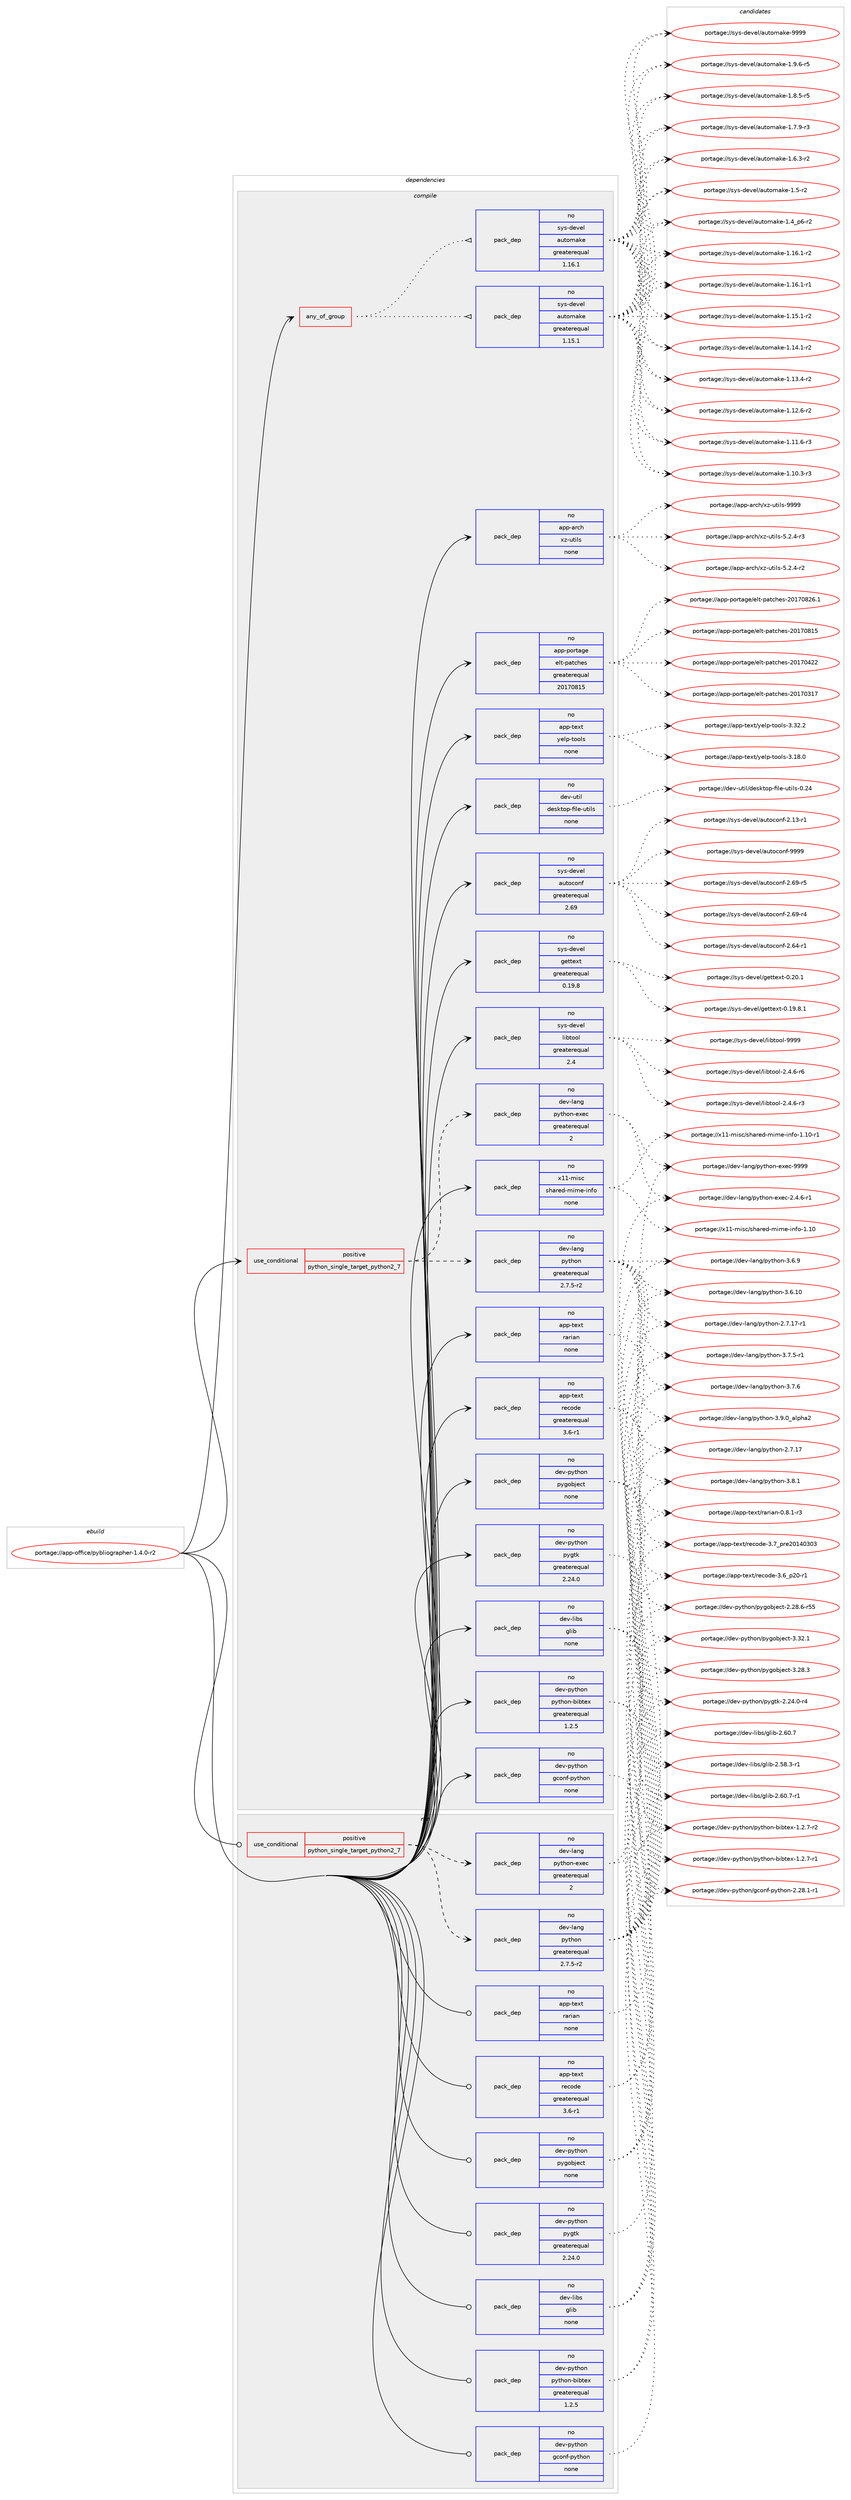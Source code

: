 digraph prolog {

# *************
# Graph options
# *************

newrank=true;
concentrate=true;
compound=true;
graph [rankdir=LR,fontname=Helvetica,fontsize=10,ranksep=1.5];#, ranksep=2.5, nodesep=0.2];
edge  [arrowhead=vee];
node  [fontname=Helvetica,fontsize=10];

# **********
# The ebuild
# **********

subgraph cluster_leftcol {
color=gray;
label=<<i>ebuild</i>>;
id [label="portage://app-office/pybliographer-1.4.0-r2", color=red, width=4, href="../app-office/pybliographer-1.4.0-r2.svg"];
}

# ****************
# The dependencies
# ****************

subgraph cluster_midcol {
color=gray;
label=<<i>dependencies</i>>;
subgraph cluster_compile {
fillcolor="#eeeeee";
style=filled;
label=<<i>compile</i>>;
subgraph any7825 {
dependency604406 [label=<<TABLE BORDER="0" CELLBORDER="1" CELLSPACING="0" CELLPADDING="4"><TR><TD CELLPADDING="10">any_of_group</TD></TR></TABLE>>, shape=none, color=red];subgraph pack454635 {
dependency604407 [label=<<TABLE BORDER="0" CELLBORDER="1" CELLSPACING="0" CELLPADDING="4" WIDTH="220"><TR><TD ROWSPAN="6" CELLPADDING="30">pack_dep</TD></TR><TR><TD WIDTH="110">no</TD></TR><TR><TD>sys-devel</TD></TR><TR><TD>automake</TD></TR><TR><TD>greaterequal</TD></TR><TR><TD>1.16.1</TD></TR></TABLE>>, shape=none, color=blue];
}
dependency604406:e -> dependency604407:w [weight=20,style="dotted",arrowhead="oinv"];
subgraph pack454636 {
dependency604408 [label=<<TABLE BORDER="0" CELLBORDER="1" CELLSPACING="0" CELLPADDING="4" WIDTH="220"><TR><TD ROWSPAN="6" CELLPADDING="30">pack_dep</TD></TR><TR><TD WIDTH="110">no</TD></TR><TR><TD>sys-devel</TD></TR><TR><TD>automake</TD></TR><TR><TD>greaterequal</TD></TR><TR><TD>1.15.1</TD></TR></TABLE>>, shape=none, color=blue];
}
dependency604406:e -> dependency604408:w [weight=20,style="dotted",arrowhead="oinv"];
}
id:e -> dependency604406:w [weight=20,style="solid",arrowhead="vee"];
subgraph cond141670 {
dependency604409 [label=<<TABLE BORDER="0" CELLBORDER="1" CELLSPACING="0" CELLPADDING="4"><TR><TD ROWSPAN="3" CELLPADDING="10">use_conditional</TD></TR><TR><TD>positive</TD></TR><TR><TD>python_single_target_python2_7</TD></TR></TABLE>>, shape=none, color=red];
subgraph pack454637 {
dependency604410 [label=<<TABLE BORDER="0" CELLBORDER="1" CELLSPACING="0" CELLPADDING="4" WIDTH="220"><TR><TD ROWSPAN="6" CELLPADDING="30">pack_dep</TD></TR><TR><TD WIDTH="110">no</TD></TR><TR><TD>dev-lang</TD></TR><TR><TD>python</TD></TR><TR><TD>greaterequal</TD></TR><TR><TD>2.7.5-r2</TD></TR></TABLE>>, shape=none, color=blue];
}
dependency604409:e -> dependency604410:w [weight=20,style="dashed",arrowhead="vee"];
subgraph pack454638 {
dependency604411 [label=<<TABLE BORDER="0" CELLBORDER="1" CELLSPACING="0" CELLPADDING="4" WIDTH="220"><TR><TD ROWSPAN="6" CELLPADDING="30">pack_dep</TD></TR><TR><TD WIDTH="110">no</TD></TR><TR><TD>dev-lang</TD></TR><TR><TD>python-exec</TD></TR><TR><TD>greaterequal</TD></TR><TR><TD>2</TD></TR></TABLE>>, shape=none, color=blue];
}
dependency604409:e -> dependency604411:w [weight=20,style="dashed",arrowhead="vee"];
}
id:e -> dependency604409:w [weight=20,style="solid",arrowhead="vee"];
subgraph pack454639 {
dependency604412 [label=<<TABLE BORDER="0" CELLBORDER="1" CELLSPACING="0" CELLPADDING="4" WIDTH="220"><TR><TD ROWSPAN="6" CELLPADDING="30">pack_dep</TD></TR><TR><TD WIDTH="110">no</TD></TR><TR><TD>app-arch</TD></TR><TR><TD>xz-utils</TD></TR><TR><TD>none</TD></TR><TR><TD></TD></TR></TABLE>>, shape=none, color=blue];
}
id:e -> dependency604412:w [weight=20,style="solid",arrowhead="vee"];
subgraph pack454640 {
dependency604413 [label=<<TABLE BORDER="0" CELLBORDER="1" CELLSPACING="0" CELLPADDING="4" WIDTH="220"><TR><TD ROWSPAN="6" CELLPADDING="30">pack_dep</TD></TR><TR><TD WIDTH="110">no</TD></TR><TR><TD>app-portage</TD></TR><TR><TD>elt-patches</TD></TR><TR><TD>greaterequal</TD></TR><TR><TD>20170815</TD></TR></TABLE>>, shape=none, color=blue];
}
id:e -> dependency604413:w [weight=20,style="solid",arrowhead="vee"];
subgraph pack454641 {
dependency604414 [label=<<TABLE BORDER="0" CELLBORDER="1" CELLSPACING="0" CELLPADDING="4" WIDTH="220"><TR><TD ROWSPAN="6" CELLPADDING="30">pack_dep</TD></TR><TR><TD WIDTH="110">no</TD></TR><TR><TD>app-text</TD></TR><TR><TD>rarian</TD></TR><TR><TD>none</TD></TR><TR><TD></TD></TR></TABLE>>, shape=none, color=blue];
}
id:e -> dependency604414:w [weight=20,style="solid",arrowhead="vee"];
subgraph pack454642 {
dependency604415 [label=<<TABLE BORDER="0" CELLBORDER="1" CELLSPACING="0" CELLPADDING="4" WIDTH="220"><TR><TD ROWSPAN="6" CELLPADDING="30">pack_dep</TD></TR><TR><TD WIDTH="110">no</TD></TR><TR><TD>app-text</TD></TR><TR><TD>recode</TD></TR><TR><TD>greaterequal</TD></TR><TR><TD>3.6-r1</TD></TR></TABLE>>, shape=none, color=blue];
}
id:e -> dependency604415:w [weight=20,style="solid",arrowhead="vee"];
subgraph pack454643 {
dependency604416 [label=<<TABLE BORDER="0" CELLBORDER="1" CELLSPACING="0" CELLPADDING="4" WIDTH="220"><TR><TD ROWSPAN="6" CELLPADDING="30">pack_dep</TD></TR><TR><TD WIDTH="110">no</TD></TR><TR><TD>app-text</TD></TR><TR><TD>yelp-tools</TD></TR><TR><TD>none</TD></TR><TR><TD></TD></TR></TABLE>>, shape=none, color=blue];
}
id:e -> dependency604416:w [weight=20,style="solid",arrowhead="vee"];
subgraph pack454644 {
dependency604417 [label=<<TABLE BORDER="0" CELLBORDER="1" CELLSPACING="0" CELLPADDING="4" WIDTH="220"><TR><TD ROWSPAN="6" CELLPADDING="30">pack_dep</TD></TR><TR><TD WIDTH="110">no</TD></TR><TR><TD>dev-libs</TD></TR><TR><TD>glib</TD></TR><TR><TD>none</TD></TR><TR><TD></TD></TR></TABLE>>, shape=none, color=blue];
}
id:e -> dependency604417:w [weight=20,style="solid",arrowhead="vee"];
subgraph pack454645 {
dependency604418 [label=<<TABLE BORDER="0" CELLBORDER="1" CELLSPACING="0" CELLPADDING="4" WIDTH="220"><TR><TD ROWSPAN="6" CELLPADDING="30">pack_dep</TD></TR><TR><TD WIDTH="110">no</TD></TR><TR><TD>dev-python</TD></TR><TR><TD>gconf-python</TD></TR><TR><TD>none</TD></TR><TR><TD></TD></TR></TABLE>>, shape=none, color=blue];
}
id:e -> dependency604418:w [weight=20,style="solid",arrowhead="vee"];
subgraph pack454646 {
dependency604419 [label=<<TABLE BORDER="0" CELLBORDER="1" CELLSPACING="0" CELLPADDING="4" WIDTH="220"><TR><TD ROWSPAN="6" CELLPADDING="30">pack_dep</TD></TR><TR><TD WIDTH="110">no</TD></TR><TR><TD>dev-python</TD></TR><TR><TD>pygobject</TD></TR><TR><TD>none</TD></TR><TR><TD></TD></TR></TABLE>>, shape=none, color=blue];
}
id:e -> dependency604419:w [weight=20,style="solid",arrowhead="vee"];
subgraph pack454647 {
dependency604420 [label=<<TABLE BORDER="0" CELLBORDER="1" CELLSPACING="0" CELLPADDING="4" WIDTH="220"><TR><TD ROWSPAN="6" CELLPADDING="30">pack_dep</TD></TR><TR><TD WIDTH="110">no</TD></TR><TR><TD>dev-python</TD></TR><TR><TD>pygtk</TD></TR><TR><TD>greaterequal</TD></TR><TR><TD>2.24.0</TD></TR></TABLE>>, shape=none, color=blue];
}
id:e -> dependency604420:w [weight=20,style="solid",arrowhead="vee"];
subgraph pack454648 {
dependency604421 [label=<<TABLE BORDER="0" CELLBORDER="1" CELLSPACING="0" CELLPADDING="4" WIDTH="220"><TR><TD ROWSPAN="6" CELLPADDING="30">pack_dep</TD></TR><TR><TD WIDTH="110">no</TD></TR><TR><TD>dev-python</TD></TR><TR><TD>python-bibtex</TD></TR><TR><TD>greaterequal</TD></TR><TR><TD>1.2.5</TD></TR></TABLE>>, shape=none, color=blue];
}
id:e -> dependency604421:w [weight=20,style="solid",arrowhead="vee"];
subgraph pack454649 {
dependency604422 [label=<<TABLE BORDER="0" CELLBORDER="1" CELLSPACING="0" CELLPADDING="4" WIDTH="220"><TR><TD ROWSPAN="6" CELLPADDING="30">pack_dep</TD></TR><TR><TD WIDTH="110">no</TD></TR><TR><TD>dev-util</TD></TR><TR><TD>desktop-file-utils</TD></TR><TR><TD>none</TD></TR><TR><TD></TD></TR></TABLE>>, shape=none, color=blue];
}
id:e -> dependency604422:w [weight=20,style="solid",arrowhead="vee"];
subgraph pack454650 {
dependency604423 [label=<<TABLE BORDER="0" CELLBORDER="1" CELLSPACING="0" CELLPADDING="4" WIDTH="220"><TR><TD ROWSPAN="6" CELLPADDING="30">pack_dep</TD></TR><TR><TD WIDTH="110">no</TD></TR><TR><TD>sys-devel</TD></TR><TR><TD>autoconf</TD></TR><TR><TD>greaterequal</TD></TR><TR><TD>2.69</TD></TR></TABLE>>, shape=none, color=blue];
}
id:e -> dependency604423:w [weight=20,style="solid",arrowhead="vee"];
subgraph pack454651 {
dependency604424 [label=<<TABLE BORDER="0" CELLBORDER="1" CELLSPACING="0" CELLPADDING="4" WIDTH="220"><TR><TD ROWSPAN="6" CELLPADDING="30">pack_dep</TD></TR><TR><TD WIDTH="110">no</TD></TR><TR><TD>sys-devel</TD></TR><TR><TD>gettext</TD></TR><TR><TD>greaterequal</TD></TR><TR><TD>0.19.8</TD></TR></TABLE>>, shape=none, color=blue];
}
id:e -> dependency604424:w [weight=20,style="solid",arrowhead="vee"];
subgraph pack454652 {
dependency604425 [label=<<TABLE BORDER="0" CELLBORDER="1" CELLSPACING="0" CELLPADDING="4" WIDTH="220"><TR><TD ROWSPAN="6" CELLPADDING="30">pack_dep</TD></TR><TR><TD WIDTH="110">no</TD></TR><TR><TD>sys-devel</TD></TR><TR><TD>libtool</TD></TR><TR><TD>greaterequal</TD></TR><TR><TD>2.4</TD></TR></TABLE>>, shape=none, color=blue];
}
id:e -> dependency604425:w [weight=20,style="solid",arrowhead="vee"];
subgraph pack454653 {
dependency604426 [label=<<TABLE BORDER="0" CELLBORDER="1" CELLSPACING="0" CELLPADDING="4" WIDTH="220"><TR><TD ROWSPAN="6" CELLPADDING="30">pack_dep</TD></TR><TR><TD WIDTH="110">no</TD></TR><TR><TD>x11-misc</TD></TR><TR><TD>shared-mime-info</TD></TR><TR><TD>none</TD></TR><TR><TD></TD></TR></TABLE>>, shape=none, color=blue];
}
id:e -> dependency604426:w [weight=20,style="solid",arrowhead="vee"];
}
subgraph cluster_compileandrun {
fillcolor="#eeeeee";
style=filled;
label=<<i>compile and run</i>>;
}
subgraph cluster_run {
fillcolor="#eeeeee";
style=filled;
label=<<i>run</i>>;
subgraph cond141671 {
dependency604427 [label=<<TABLE BORDER="0" CELLBORDER="1" CELLSPACING="0" CELLPADDING="4"><TR><TD ROWSPAN="3" CELLPADDING="10">use_conditional</TD></TR><TR><TD>positive</TD></TR><TR><TD>python_single_target_python2_7</TD></TR></TABLE>>, shape=none, color=red];
subgraph pack454654 {
dependency604428 [label=<<TABLE BORDER="0" CELLBORDER="1" CELLSPACING="0" CELLPADDING="4" WIDTH="220"><TR><TD ROWSPAN="6" CELLPADDING="30">pack_dep</TD></TR><TR><TD WIDTH="110">no</TD></TR><TR><TD>dev-lang</TD></TR><TR><TD>python</TD></TR><TR><TD>greaterequal</TD></TR><TR><TD>2.7.5-r2</TD></TR></TABLE>>, shape=none, color=blue];
}
dependency604427:e -> dependency604428:w [weight=20,style="dashed",arrowhead="vee"];
subgraph pack454655 {
dependency604429 [label=<<TABLE BORDER="0" CELLBORDER="1" CELLSPACING="0" CELLPADDING="4" WIDTH="220"><TR><TD ROWSPAN="6" CELLPADDING="30">pack_dep</TD></TR><TR><TD WIDTH="110">no</TD></TR><TR><TD>dev-lang</TD></TR><TR><TD>python-exec</TD></TR><TR><TD>greaterequal</TD></TR><TR><TD>2</TD></TR></TABLE>>, shape=none, color=blue];
}
dependency604427:e -> dependency604429:w [weight=20,style="dashed",arrowhead="vee"];
}
id:e -> dependency604427:w [weight=20,style="solid",arrowhead="odot"];
subgraph pack454656 {
dependency604430 [label=<<TABLE BORDER="0" CELLBORDER="1" CELLSPACING="0" CELLPADDING="4" WIDTH="220"><TR><TD ROWSPAN="6" CELLPADDING="30">pack_dep</TD></TR><TR><TD WIDTH="110">no</TD></TR><TR><TD>app-text</TD></TR><TR><TD>rarian</TD></TR><TR><TD>none</TD></TR><TR><TD></TD></TR></TABLE>>, shape=none, color=blue];
}
id:e -> dependency604430:w [weight=20,style="solid",arrowhead="odot"];
subgraph pack454657 {
dependency604431 [label=<<TABLE BORDER="0" CELLBORDER="1" CELLSPACING="0" CELLPADDING="4" WIDTH="220"><TR><TD ROWSPAN="6" CELLPADDING="30">pack_dep</TD></TR><TR><TD WIDTH="110">no</TD></TR><TR><TD>app-text</TD></TR><TR><TD>recode</TD></TR><TR><TD>greaterequal</TD></TR><TR><TD>3.6-r1</TD></TR></TABLE>>, shape=none, color=blue];
}
id:e -> dependency604431:w [weight=20,style="solid",arrowhead="odot"];
subgraph pack454658 {
dependency604432 [label=<<TABLE BORDER="0" CELLBORDER="1" CELLSPACING="0" CELLPADDING="4" WIDTH="220"><TR><TD ROWSPAN="6" CELLPADDING="30">pack_dep</TD></TR><TR><TD WIDTH="110">no</TD></TR><TR><TD>dev-libs</TD></TR><TR><TD>glib</TD></TR><TR><TD>none</TD></TR><TR><TD></TD></TR></TABLE>>, shape=none, color=blue];
}
id:e -> dependency604432:w [weight=20,style="solid",arrowhead="odot"];
subgraph pack454659 {
dependency604433 [label=<<TABLE BORDER="0" CELLBORDER="1" CELLSPACING="0" CELLPADDING="4" WIDTH="220"><TR><TD ROWSPAN="6" CELLPADDING="30">pack_dep</TD></TR><TR><TD WIDTH="110">no</TD></TR><TR><TD>dev-python</TD></TR><TR><TD>gconf-python</TD></TR><TR><TD>none</TD></TR><TR><TD></TD></TR></TABLE>>, shape=none, color=blue];
}
id:e -> dependency604433:w [weight=20,style="solid",arrowhead="odot"];
subgraph pack454660 {
dependency604434 [label=<<TABLE BORDER="0" CELLBORDER="1" CELLSPACING="0" CELLPADDING="4" WIDTH="220"><TR><TD ROWSPAN="6" CELLPADDING="30">pack_dep</TD></TR><TR><TD WIDTH="110">no</TD></TR><TR><TD>dev-python</TD></TR><TR><TD>pygobject</TD></TR><TR><TD>none</TD></TR><TR><TD></TD></TR></TABLE>>, shape=none, color=blue];
}
id:e -> dependency604434:w [weight=20,style="solid",arrowhead="odot"];
subgraph pack454661 {
dependency604435 [label=<<TABLE BORDER="0" CELLBORDER="1" CELLSPACING="0" CELLPADDING="4" WIDTH="220"><TR><TD ROWSPAN="6" CELLPADDING="30">pack_dep</TD></TR><TR><TD WIDTH="110">no</TD></TR><TR><TD>dev-python</TD></TR><TR><TD>pygtk</TD></TR><TR><TD>greaterequal</TD></TR><TR><TD>2.24.0</TD></TR></TABLE>>, shape=none, color=blue];
}
id:e -> dependency604435:w [weight=20,style="solid",arrowhead="odot"];
subgraph pack454662 {
dependency604436 [label=<<TABLE BORDER="0" CELLBORDER="1" CELLSPACING="0" CELLPADDING="4" WIDTH="220"><TR><TD ROWSPAN="6" CELLPADDING="30">pack_dep</TD></TR><TR><TD WIDTH="110">no</TD></TR><TR><TD>dev-python</TD></TR><TR><TD>python-bibtex</TD></TR><TR><TD>greaterequal</TD></TR><TR><TD>1.2.5</TD></TR></TABLE>>, shape=none, color=blue];
}
id:e -> dependency604436:w [weight=20,style="solid",arrowhead="odot"];
}
}

# **************
# The candidates
# **************

subgraph cluster_choices {
rank=same;
color=gray;
label=<<i>candidates</i>>;

subgraph choice454635 {
color=black;
nodesep=1;
choice115121115451001011181011084797117116111109971071014557575757 [label="portage://sys-devel/automake-9999", color=red, width=4,href="../sys-devel/automake-9999.svg"];
choice115121115451001011181011084797117116111109971071014549465746544511453 [label="portage://sys-devel/automake-1.9.6-r5", color=red, width=4,href="../sys-devel/automake-1.9.6-r5.svg"];
choice115121115451001011181011084797117116111109971071014549465646534511453 [label="portage://sys-devel/automake-1.8.5-r5", color=red, width=4,href="../sys-devel/automake-1.8.5-r5.svg"];
choice115121115451001011181011084797117116111109971071014549465546574511451 [label="portage://sys-devel/automake-1.7.9-r3", color=red, width=4,href="../sys-devel/automake-1.7.9-r3.svg"];
choice115121115451001011181011084797117116111109971071014549465446514511450 [label="portage://sys-devel/automake-1.6.3-r2", color=red, width=4,href="../sys-devel/automake-1.6.3-r2.svg"];
choice11512111545100101118101108479711711611110997107101454946534511450 [label="portage://sys-devel/automake-1.5-r2", color=red, width=4,href="../sys-devel/automake-1.5-r2.svg"];
choice115121115451001011181011084797117116111109971071014549465295112544511450 [label="portage://sys-devel/automake-1.4_p6-r2", color=red, width=4,href="../sys-devel/automake-1.4_p6-r2.svg"];
choice11512111545100101118101108479711711611110997107101454946495446494511450 [label="portage://sys-devel/automake-1.16.1-r2", color=red, width=4,href="../sys-devel/automake-1.16.1-r2.svg"];
choice11512111545100101118101108479711711611110997107101454946495446494511449 [label="portage://sys-devel/automake-1.16.1-r1", color=red, width=4,href="../sys-devel/automake-1.16.1-r1.svg"];
choice11512111545100101118101108479711711611110997107101454946495346494511450 [label="portage://sys-devel/automake-1.15.1-r2", color=red, width=4,href="../sys-devel/automake-1.15.1-r2.svg"];
choice11512111545100101118101108479711711611110997107101454946495246494511450 [label="portage://sys-devel/automake-1.14.1-r2", color=red, width=4,href="../sys-devel/automake-1.14.1-r2.svg"];
choice11512111545100101118101108479711711611110997107101454946495146524511450 [label="portage://sys-devel/automake-1.13.4-r2", color=red, width=4,href="../sys-devel/automake-1.13.4-r2.svg"];
choice11512111545100101118101108479711711611110997107101454946495046544511450 [label="portage://sys-devel/automake-1.12.6-r2", color=red, width=4,href="../sys-devel/automake-1.12.6-r2.svg"];
choice11512111545100101118101108479711711611110997107101454946494946544511451 [label="portage://sys-devel/automake-1.11.6-r3", color=red, width=4,href="../sys-devel/automake-1.11.6-r3.svg"];
choice11512111545100101118101108479711711611110997107101454946494846514511451 [label="portage://sys-devel/automake-1.10.3-r3", color=red, width=4,href="../sys-devel/automake-1.10.3-r3.svg"];
dependency604407:e -> choice115121115451001011181011084797117116111109971071014557575757:w [style=dotted,weight="100"];
dependency604407:e -> choice115121115451001011181011084797117116111109971071014549465746544511453:w [style=dotted,weight="100"];
dependency604407:e -> choice115121115451001011181011084797117116111109971071014549465646534511453:w [style=dotted,weight="100"];
dependency604407:e -> choice115121115451001011181011084797117116111109971071014549465546574511451:w [style=dotted,weight="100"];
dependency604407:e -> choice115121115451001011181011084797117116111109971071014549465446514511450:w [style=dotted,weight="100"];
dependency604407:e -> choice11512111545100101118101108479711711611110997107101454946534511450:w [style=dotted,weight="100"];
dependency604407:e -> choice115121115451001011181011084797117116111109971071014549465295112544511450:w [style=dotted,weight="100"];
dependency604407:e -> choice11512111545100101118101108479711711611110997107101454946495446494511450:w [style=dotted,weight="100"];
dependency604407:e -> choice11512111545100101118101108479711711611110997107101454946495446494511449:w [style=dotted,weight="100"];
dependency604407:e -> choice11512111545100101118101108479711711611110997107101454946495346494511450:w [style=dotted,weight="100"];
dependency604407:e -> choice11512111545100101118101108479711711611110997107101454946495246494511450:w [style=dotted,weight="100"];
dependency604407:e -> choice11512111545100101118101108479711711611110997107101454946495146524511450:w [style=dotted,weight="100"];
dependency604407:e -> choice11512111545100101118101108479711711611110997107101454946495046544511450:w [style=dotted,weight="100"];
dependency604407:e -> choice11512111545100101118101108479711711611110997107101454946494946544511451:w [style=dotted,weight="100"];
dependency604407:e -> choice11512111545100101118101108479711711611110997107101454946494846514511451:w [style=dotted,weight="100"];
}
subgraph choice454636 {
color=black;
nodesep=1;
choice115121115451001011181011084797117116111109971071014557575757 [label="portage://sys-devel/automake-9999", color=red, width=4,href="../sys-devel/automake-9999.svg"];
choice115121115451001011181011084797117116111109971071014549465746544511453 [label="portage://sys-devel/automake-1.9.6-r5", color=red, width=4,href="../sys-devel/automake-1.9.6-r5.svg"];
choice115121115451001011181011084797117116111109971071014549465646534511453 [label="portage://sys-devel/automake-1.8.5-r5", color=red, width=4,href="../sys-devel/automake-1.8.5-r5.svg"];
choice115121115451001011181011084797117116111109971071014549465546574511451 [label="portage://sys-devel/automake-1.7.9-r3", color=red, width=4,href="../sys-devel/automake-1.7.9-r3.svg"];
choice115121115451001011181011084797117116111109971071014549465446514511450 [label="portage://sys-devel/automake-1.6.3-r2", color=red, width=4,href="../sys-devel/automake-1.6.3-r2.svg"];
choice11512111545100101118101108479711711611110997107101454946534511450 [label="portage://sys-devel/automake-1.5-r2", color=red, width=4,href="../sys-devel/automake-1.5-r2.svg"];
choice115121115451001011181011084797117116111109971071014549465295112544511450 [label="portage://sys-devel/automake-1.4_p6-r2", color=red, width=4,href="../sys-devel/automake-1.4_p6-r2.svg"];
choice11512111545100101118101108479711711611110997107101454946495446494511450 [label="portage://sys-devel/automake-1.16.1-r2", color=red, width=4,href="../sys-devel/automake-1.16.1-r2.svg"];
choice11512111545100101118101108479711711611110997107101454946495446494511449 [label="portage://sys-devel/automake-1.16.1-r1", color=red, width=4,href="../sys-devel/automake-1.16.1-r1.svg"];
choice11512111545100101118101108479711711611110997107101454946495346494511450 [label="portage://sys-devel/automake-1.15.1-r2", color=red, width=4,href="../sys-devel/automake-1.15.1-r2.svg"];
choice11512111545100101118101108479711711611110997107101454946495246494511450 [label="portage://sys-devel/automake-1.14.1-r2", color=red, width=4,href="../sys-devel/automake-1.14.1-r2.svg"];
choice11512111545100101118101108479711711611110997107101454946495146524511450 [label="portage://sys-devel/automake-1.13.4-r2", color=red, width=4,href="../sys-devel/automake-1.13.4-r2.svg"];
choice11512111545100101118101108479711711611110997107101454946495046544511450 [label="portage://sys-devel/automake-1.12.6-r2", color=red, width=4,href="../sys-devel/automake-1.12.6-r2.svg"];
choice11512111545100101118101108479711711611110997107101454946494946544511451 [label="portage://sys-devel/automake-1.11.6-r3", color=red, width=4,href="../sys-devel/automake-1.11.6-r3.svg"];
choice11512111545100101118101108479711711611110997107101454946494846514511451 [label="portage://sys-devel/automake-1.10.3-r3", color=red, width=4,href="../sys-devel/automake-1.10.3-r3.svg"];
dependency604408:e -> choice115121115451001011181011084797117116111109971071014557575757:w [style=dotted,weight="100"];
dependency604408:e -> choice115121115451001011181011084797117116111109971071014549465746544511453:w [style=dotted,weight="100"];
dependency604408:e -> choice115121115451001011181011084797117116111109971071014549465646534511453:w [style=dotted,weight="100"];
dependency604408:e -> choice115121115451001011181011084797117116111109971071014549465546574511451:w [style=dotted,weight="100"];
dependency604408:e -> choice115121115451001011181011084797117116111109971071014549465446514511450:w [style=dotted,weight="100"];
dependency604408:e -> choice11512111545100101118101108479711711611110997107101454946534511450:w [style=dotted,weight="100"];
dependency604408:e -> choice115121115451001011181011084797117116111109971071014549465295112544511450:w [style=dotted,weight="100"];
dependency604408:e -> choice11512111545100101118101108479711711611110997107101454946495446494511450:w [style=dotted,weight="100"];
dependency604408:e -> choice11512111545100101118101108479711711611110997107101454946495446494511449:w [style=dotted,weight="100"];
dependency604408:e -> choice11512111545100101118101108479711711611110997107101454946495346494511450:w [style=dotted,weight="100"];
dependency604408:e -> choice11512111545100101118101108479711711611110997107101454946495246494511450:w [style=dotted,weight="100"];
dependency604408:e -> choice11512111545100101118101108479711711611110997107101454946495146524511450:w [style=dotted,weight="100"];
dependency604408:e -> choice11512111545100101118101108479711711611110997107101454946495046544511450:w [style=dotted,weight="100"];
dependency604408:e -> choice11512111545100101118101108479711711611110997107101454946494946544511451:w [style=dotted,weight="100"];
dependency604408:e -> choice11512111545100101118101108479711711611110997107101454946494846514511451:w [style=dotted,weight="100"];
}
subgraph choice454637 {
color=black;
nodesep=1;
choice10010111845108971101034711212111610411111045514657464895971081121049750 [label="portage://dev-lang/python-3.9.0_alpha2", color=red, width=4,href="../dev-lang/python-3.9.0_alpha2.svg"];
choice100101118451089711010347112121116104111110455146564649 [label="portage://dev-lang/python-3.8.1", color=red, width=4,href="../dev-lang/python-3.8.1.svg"];
choice100101118451089711010347112121116104111110455146554654 [label="portage://dev-lang/python-3.7.6", color=red, width=4,href="../dev-lang/python-3.7.6.svg"];
choice1001011184510897110103471121211161041111104551465546534511449 [label="portage://dev-lang/python-3.7.5-r1", color=red, width=4,href="../dev-lang/python-3.7.5-r1.svg"];
choice100101118451089711010347112121116104111110455146544657 [label="portage://dev-lang/python-3.6.9", color=red, width=4,href="../dev-lang/python-3.6.9.svg"];
choice10010111845108971101034711212111610411111045514654464948 [label="portage://dev-lang/python-3.6.10", color=red, width=4,href="../dev-lang/python-3.6.10.svg"];
choice100101118451089711010347112121116104111110455046554649554511449 [label="portage://dev-lang/python-2.7.17-r1", color=red, width=4,href="../dev-lang/python-2.7.17-r1.svg"];
choice10010111845108971101034711212111610411111045504655464955 [label="portage://dev-lang/python-2.7.17", color=red, width=4,href="../dev-lang/python-2.7.17.svg"];
dependency604410:e -> choice10010111845108971101034711212111610411111045514657464895971081121049750:w [style=dotted,weight="100"];
dependency604410:e -> choice100101118451089711010347112121116104111110455146564649:w [style=dotted,weight="100"];
dependency604410:e -> choice100101118451089711010347112121116104111110455146554654:w [style=dotted,weight="100"];
dependency604410:e -> choice1001011184510897110103471121211161041111104551465546534511449:w [style=dotted,weight="100"];
dependency604410:e -> choice100101118451089711010347112121116104111110455146544657:w [style=dotted,weight="100"];
dependency604410:e -> choice10010111845108971101034711212111610411111045514654464948:w [style=dotted,weight="100"];
dependency604410:e -> choice100101118451089711010347112121116104111110455046554649554511449:w [style=dotted,weight="100"];
dependency604410:e -> choice10010111845108971101034711212111610411111045504655464955:w [style=dotted,weight="100"];
}
subgraph choice454638 {
color=black;
nodesep=1;
choice10010111845108971101034711212111610411111045101120101994557575757 [label="portage://dev-lang/python-exec-9999", color=red, width=4,href="../dev-lang/python-exec-9999.svg"];
choice10010111845108971101034711212111610411111045101120101994550465246544511449 [label="portage://dev-lang/python-exec-2.4.6-r1", color=red, width=4,href="../dev-lang/python-exec-2.4.6-r1.svg"];
dependency604411:e -> choice10010111845108971101034711212111610411111045101120101994557575757:w [style=dotted,weight="100"];
dependency604411:e -> choice10010111845108971101034711212111610411111045101120101994550465246544511449:w [style=dotted,weight="100"];
}
subgraph choice454639 {
color=black;
nodesep=1;
choice9711211245971149910447120122451171161051081154557575757 [label="portage://app-arch/xz-utils-9999", color=red, width=4,href="../app-arch/xz-utils-9999.svg"];
choice9711211245971149910447120122451171161051081154553465046524511451 [label="portage://app-arch/xz-utils-5.2.4-r3", color=red, width=4,href="../app-arch/xz-utils-5.2.4-r3.svg"];
choice9711211245971149910447120122451171161051081154553465046524511450 [label="portage://app-arch/xz-utils-5.2.4-r2", color=red, width=4,href="../app-arch/xz-utils-5.2.4-r2.svg"];
dependency604412:e -> choice9711211245971149910447120122451171161051081154557575757:w [style=dotted,weight="100"];
dependency604412:e -> choice9711211245971149910447120122451171161051081154553465046524511451:w [style=dotted,weight="100"];
dependency604412:e -> choice9711211245971149910447120122451171161051081154553465046524511450:w [style=dotted,weight="100"];
}
subgraph choice454640 {
color=black;
nodesep=1;
choice971121124511211111411697103101471011081164511297116991041011154550484955485650544649 [label="portage://app-portage/elt-patches-20170826.1", color=red, width=4,href="../app-portage/elt-patches-20170826.1.svg"];
choice97112112451121111141169710310147101108116451129711699104101115455048495548564953 [label="portage://app-portage/elt-patches-20170815", color=red, width=4,href="../app-portage/elt-patches-20170815.svg"];
choice97112112451121111141169710310147101108116451129711699104101115455048495548525050 [label="portage://app-portage/elt-patches-20170422", color=red, width=4,href="../app-portage/elt-patches-20170422.svg"];
choice97112112451121111141169710310147101108116451129711699104101115455048495548514955 [label="portage://app-portage/elt-patches-20170317", color=red, width=4,href="../app-portage/elt-patches-20170317.svg"];
dependency604413:e -> choice971121124511211111411697103101471011081164511297116991041011154550484955485650544649:w [style=dotted,weight="100"];
dependency604413:e -> choice97112112451121111141169710310147101108116451129711699104101115455048495548564953:w [style=dotted,weight="100"];
dependency604413:e -> choice97112112451121111141169710310147101108116451129711699104101115455048495548525050:w [style=dotted,weight="100"];
dependency604413:e -> choice97112112451121111141169710310147101108116451129711699104101115455048495548514955:w [style=dotted,weight="100"];
}
subgraph choice454641 {
color=black;
nodesep=1;
choice97112112451161011201164711497114105971104548465646494511451 [label="portage://app-text/rarian-0.8.1-r3", color=red, width=4,href="../app-text/rarian-0.8.1-r3.svg"];
dependency604414:e -> choice97112112451161011201164711497114105971104548465646494511451:w [style=dotted,weight="100"];
}
subgraph choice454642 {
color=black;
nodesep=1;
choice9711211245116101120116471141019911110010145514655951121141015048495248514851 [label="portage://app-text/recode-3.7_pre20140303", color=red, width=4,href="../app-text/recode-3.7_pre20140303.svg"];
choice97112112451161011201164711410199111100101455146549511250484511449 [label="portage://app-text/recode-3.6_p20-r1", color=red, width=4,href="../app-text/recode-3.6_p20-r1.svg"];
dependency604415:e -> choice9711211245116101120116471141019911110010145514655951121141015048495248514851:w [style=dotted,weight="100"];
dependency604415:e -> choice97112112451161011201164711410199111100101455146549511250484511449:w [style=dotted,weight="100"];
}
subgraph choice454643 {
color=black;
nodesep=1;
choice9711211245116101120116471211011081124511611111110811545514651504650 [label="portage://app-text/yelp-tools-3.32.2", color=red, width=4,href="../app-text/yelp-tools-3.32.2.svg"];
choice9711211245116101120116471211011081124511611111110811545514649564648 [label="portage://app-text/yelp-tools-3.18.0", color=red, width=4,href="../app-text/yelp-tools-3.18.0.svg"];
dependency604416:e -> choice9711211245116101120116471211011081124511611111110811545514651504650:w [style=dotted,weight="100"];
dependency604416:e -> choice9711211245116101120116471211011081124511611111110811545514649564648:w [style=dotted,weight="100"];
}
subgraph choice454644 {
color=black;
nodesep=1;
choice10010111845108105981154710310810598455046544846554511449 [label="portage://dev-libs/glib-2.60.7-r1", color=red, width=4,href="../dev-libs/glib-2.60.7-r1.svg"];
choice1001011184510810598115471031081059845504654484655 [label="portage://dev-libs/glib-2.60.7", color=red, width=4,href="../dev-libs/glib-2.60.7.svg"];
choice10010111845108105981154710310810598455046535646514511449 [label="portage://dev-libs/glib-2.58.3-r1", color=red, width=4,href="../dev-libs/glib-2.58.3-r1.svg"];
dependency604417:e -> choice10010111845108105981154710310810598455046544846554511449:w [style=dotted,weight="100"];
dependency604417:e -> choice1001011184510810598115471031081059845504654484655:w [style=dotted,weight="100"];
dependency604417:e -> choice10010111845108105981154710310810598455046535646514511449:w [style=dotted,weight="100"];
}
subgraph choice454645 {
color=black;
nodesep=1;
choice10010111845112121116104111110471039911111010245112121116104111110455046505646494511449 [label="portage://dev-python/gconf-python-2.28.1-r1", color=red, width=4,href="../dev-python/gconf-python-2.28.1-r1.svg"];
dependency604418:e -> choice10010111845112121116104111110471039911111010245112121116104111110455046505646494511449:w [style=dotted,weight="100"];
}
subgraph choice454646 {
color=black;
nodesep=1;
choice1001011184511212111610411111047112121103111981061019911645514651504649 [label="portage://dev-python/pygobject-3.32.1", color=red, width=4,href="../dev-python/pygobject-3.32.1.svg"];
choice1001011184511212111610411111047112121103111981061019911645514650564651 [label="portage://dev-python/pygobject-3.28.3", color=red, width=4,href="../dev-python/pygobject-3.28.3.svg"];
choice1001011184511212111610411111047112121103111981061019911645504650564654451145353 [label="portage://dev-python/pygobject-2.28.6-r55", color=red, width=4,href="../dev-python/pygobject-2.28.6-r55.svg"];
dependency604419:e -> choice1001011184511212111610411111047112121103111981061019911645514651504649:w [style=dotted,weight="100"];
dependency604419:e -> choice1001011184511212111610411111047112121103111981061019911645514650564651:w [style=dotted,weight="100"];
dependency604419:e -> choice1001011184511212111610411111047112121103111981061019911645504650564654451145353:w [style=dotted,weight="100"];
}
subgraph choice454647 {
color=black;
nodesep=1;
choice1001011184511212111610411111047112121103116107455046505246484511452 [label="portage://dev-python/pygtk-2.24.0-r4", color=red, width=4,href="../dev-python/pygtk-2.24.0-r4.svg"];
dependency604420:e -> choice1001011184511212111610411111047112121103116107455046505246484511452:w [style=dotted,weight="100"];
}
subgraph choice454648 {
color=black;
nodesep=1;
choice10010111845112121116104111110471121211161041111104598105981161011204549465046554511450 [label="portage://dev-python/python-bibtex-1.2.7-r2", color=red, width=4,href="../dev-python/python-bibtex-1.2.7-r2.svg"];
choice10010111845112121116104111110471121211161041111104598105981161011204549465046554511449 [label="portage://dev-python/python-bibtex-1.2.7-r1", color=red, width=4,href="../dev-python/python-bibtex-1.2.7-r1.svg"];
dependency604421:e -> choice10010111845112121116104111110471121211161041111104598105981161011204549465046554511450:w [style=dotted,weight="100"];
dependency604421:e -> choice10010111845112121116104111110471121211161041111104598105981161011204549465046554511449:w [style=dotted,weight="100"];
}
subgraph choice454649 {
color=black;
nodesep=1;
choice100101118451171161051084710010111510711611111245102105108101451171161051081154548465052 [label="portage://dev-util/desktop-file-utils-0.24", color=red, width=4,href="../dev-util/desktop-file-utils-0.24.svg"];
dependency604422:e -> choice100101118451171161051084710010111510711611111245102105108101451171161051081154548465052:w [style=dotted,weight="100"];
}
subgraph choice454650 {
color=black;
nodesep=1;
choice115121115451001011181011084797117116111991111101024557575757 [label="portage://sys-devel/autoconf-9999", color=red, width=4,href="../sys-devel/autoconf-9999.svg"];
choice1151211154510010111810110847971171161119911111010245504654574511453 [label="portage://sys-devel/autoconf-2.69-r5", color=red, width=4,href="../sys-devel/autoconf-2.69-r5.svg"];
choice1151211154510010111810110847971171161119911111010245504654574511452 [label="portage://sys-devel/autoconf-2.69-r4", color=red, width=4,href="../sys-devel/autoconf-2.69-r4.svg"];
choice1151211154510010111810110847971171161119911111010245504654524511449 [label="portage://sys-devel/autoconf-2.64-r1", color=red, width=4,href="../sys-devel/autoconf-2.64-r1.svg"];
choice1151211154510010111810110847971171161119911111010245504649514511449 [label="portage://sys-devel/autoconf-2.13-r1", color=red, width=4,href="../sys-devel/autoconf-2.13-r1.svg"];
dependency604423:e -> choice115121115451001011181011084797117116111991111101024557575757:w [style=dotted,weight="100"];
dependency604423:e -> choice1151211154510010111810110847971171161119911111010245504654574511453:w [style=dotted,weight="100"];
dependency604423:e -> choice1151211154510010111810110847971171161119911111010245504654574511452:w [style=dotted,weight="100"];
dependency604423:e -> choice1151211154510010111810110847971171161119911111010245504654524511449:w [style=dotted,weight="100"];
dependency604423:e -> choice1151211154510010111810110847971171161119911111010245504649514511449:w [style=dotted,weight="100"];
}
subgraph choice454651 {
color=black;
nodesep=1;
choice115121115451001011181011084710310111611610112011645484650484649 [label="portage://sys-devel/gettext-0.20.1", color=red, width=4,href="../sys-devel/gettext-0.20.1.svg"];
choice1151211154510010111810110847103101116116101120116454846495746564649 [label="portage://sys-devel/gettext-0.19.8.1", color=red, width=4,href="../sys-devel/gettext-0.19.8.1.svg"];
dependency604424:e -> choice115121115451001011181011084710310111611610112011645484650484649:w [style=dotted,weight="100"];
dependency604424:e -> choice1151211154510010111810110847103101116116101120116454846495746564649:w [style=dotted,weight="100"];
}
subgraph choice454652 {
color=black;
nodesep=1;
choice1151211154510010111810110847108105981161111111084557575757 [label="portage://sys-devel/libtool-9999", color=red, width=4,href="../sys-devel/libtool-9999.svg"];
choice1151211154510010111810110847108105981161111111084550465246544511454 [label="portage://sys-devel/libtool-2.4.6-r6", color=red, width=4,href="../sys-devel/libtool-2.4.6-r6.svg"];
choice1151211154510010111810110847108105981161111111084550465246544511451 [label="portage://sys-devel/libtool-2.4.6-r3", color=red, width=4,href="../sys-devel/libtool-2.4.6-r3.svg"];
dependency604425:e -> choice1151211154510010111810110847108105981161111111084557575757:w [style=dotted,weight="100"];
dependency604425:e -> choice1151211154510010111810110847108105981161111111084550465246544511454:w [style=dotted,weight="100"];
dependency604425:e -> choice1151211154510010111810110847108105981161111111084550465246544511451:w [style=dotted,weight="100"];
}
subgraph choice454653 {
color=black;
nodesep=1;
choice120494945109105115994711510497114101100451091051091014510511010211145494649484511449 [label="portage://x11-misc/shared-mime-info-1.10-r1", color=red, width=4,href="../x11-misc/shared-mime-info-1.10-r1.svg"];
choice12049494510910511599471151049711410110045109105109101451051101021114549464948 [label="portage://x11-misc/shared-mime-info-1.10", color=red, width=4,href="../x11-misc/shared-mime-info-1.10.svg"];
dependency604426:e -> choice120494945109105115994711510497114101100451091051091014510511010211145494649484511449:w [style=dotted,weight="100"];
dependency604426:e -> choice12049494510910511599471151049711410110045109105109101451051101021114549464948:w [style=dotted,weight="100"];
}
subgraph choice454654 {
color=black;
nodesep=1;
choice10010111845108971101034711212111610411111045514657464895971081121049750 [label="portage://dev-lang/python-3.9.0_alpha2", color=red, width=4,href="../dev-lang/python-3.9.0_alpha2.svg"];
choice100101118451089711010347112121116104111110455146564649 [label="portage://dev-lang/python-3.8.1", color=red, width=4,href="../dev-lang/python-3.8.1.svg"];
choice100101118451089711010347112121116104111110455146554654 [label="portage://dev-lang/python-3.7.6", color=red, width=4,href="../dev-lang/python-3.7.6.svg"];
choice1001011184510897110103471121211161041111104551465546534511449 [label="portage://dev-lang/python-3.7.5-r1", color=red, width=4,href="../dev-lang/python-3.7.5-r1.svg"];
choice100101118451089711010347112121116104111110455146544657 [label="portage://dev-lang/python-3.6.9", color=red, width=4,href="../dev-lang/python-3.6.9.svg"];
choice10010111845108971101034711212111610411111045514654464948 [label="portage://dev-lang/python-3.6.10", color=red, width=4,href="../dev-lang/python-3.6.10.svg"];
choice100101118451089711010347112121116104111110455046554649554511449 [label="portage://dev-lang/python-2.7.17-r1", color=red, width=4,href="../dev-lang/python-2.7.17-r1.svg"];
choice10010111845108971101034711212111610411111045504655464955 [label="portage://dev-lang/python-2.7.17", color=red, width=4,href="../dev-lang/python-2.7.17.svg"];
dependency604428:e -> choice10010111845108971101034711212111610411111045514657464895971081121049750:w [style=dotted,weight="100"];
dependency604428:e -> choice100101118451089711010347112121116104111110455146564649:w [style=dotted,weight="100"];
dependency604428:e -> choice100101118451089711010347112121116104111110455146554654:w [style=dotted,weight="100"];
dependency604428:e -> choice1001011184510897110103471121211161041111104551465546534511449:w [style=dotted,weight="100"];
dependency604428:e -> choice100101118451089711010347112121116104111110455146544657:w [style=dotted,weight="100"];
dependency604428:e -> choice10010111845108971101034711212111610411111045514654464948:w [style=dotted,weight="100"];
dependency604428:e -> choice100101118451089711010347112121116104111110455046554649554511449:w [style=dotted,weight="100"];
dependency604428:e -> choice10010111845108971101034711212111610411111045504655464955:w [style=dotted,weight="100"];
}
subgraph choice454655 {
color=black;
nodesep=1;
choice10010111845108971101034711212111610411111045101120101994557575757 [label="portage://dev-lang/python-exec-9999", color=red, width=4,href="../dev-lang/python-exec-9999.svg"];
choice10010111845108971101034711212111610411111045101120101994550465246544511449 [label="portage://dev-lang/python-exec-2.4.6-r1", color=red, width=4,href="../dev-lang/python-exec-2.4.6-r1.svg"];
dependency604429:e -> choice10010111845108971101034711212111610411111045101120101994557575757:w [style=dotted,weight="100"];
dependency604429:e -> choice10010111845108971101034711212111610411111045101120101994550465246544511449:w [style=dotted,weight="100"];
}
subgraph choice454656 {
color=black;
nodesep=1;
choice97112112451161011201164711497114105971104548465646494511451 [label="portage://app-text/rarian-0.8.1-r3", color=red, width=4,href="../app-text/rarian-0.8.1-r3.svg"];
dependency604430:e -> choice97112112451161011201164711497114105971104548465646494511451:w [style=dotted,weight="100"];
}
subgraph choice454657 {
color=black;
nodesep=1;
choice9711211245116101120116471141019911110010145514655951121141015048495248514851 [label="portage://app-text/recode-3.7_pre20140303", color=red, width=4,href="../app-text/recode-3.7_pre20140303.svg"];
choice97112112451161011201164711410199111100101455146549511250484511449 [label="portage://app-text/recode-3.6_p20-r1", color=red, width=4,href="../app-text/recode-3.6_p20-r1.svg"];
dependency604431:e -> choice9711211245116101120116471141019911110010145514655951121141015048495248514851:w [style=dotted,weight="100"];
dependency604431:e -> choice97112112451161011201164711410199111100101455146549511250484511449:w [style=dotted,weight="100"];
}
subgraph choice454658 {
color=black;
nodesep=1;
choice10010111845108105981154710310810598455046544846554511449 [label="portage://dev-libs/glib-2.60.7-r1", color=red, width=4,href="../dev-libs/glib-2.60.7-r1.svg"];
choice1001011184510810598115471031081059845504654484655 [label="portage://dev-libs/glib-2.60.7", color=red, width=4,href="../dev-libs/glib-2.60.7.svg"];
choice10010111845108105981154710310810598455046535646514511449 [label="portage://dev-libs/glib-2.58.3-r1", color=red, width=4,href="../dev-libs/glib-2.58.3-r1.svg"];
dependency604432:e -> choice10010111845108105981154710310810598455046544846554511449:w [style=dotted,weight="100"];
dependency604432:e -> choice1001011184510810598115471031081059845504654484655:w [style=dotted,weight="100"];
dependency604432:e -> choice10010111845108105981154710310810598455046535646514511449:w [style=dotted,weight="100"];
}
subgraph choice454659 {
color=black;
nodesep=1;
choice10010111845112121116104111110471039911111010245112121116104111110455046505646494511449 [label="portage://dev-python/gconf-python-2.28.1-r1", color=red, width=4,href="../dev-python/gconf-python-2.28.1-r1.svg"];
dependency604433:e -> choice10010111845112121116104111110471039911111010245112121116104111110455046505646494511449:w [style=dotted,weight="100"];
}
subgraph choice454660 {
color=black;
nodesep=1;
choice1001011184511212111610411111047112121103111981061019911645514651504649 [label="portage://dev-python/pygobject-3.32.1", color=red, width=4,href="../dev-python/pygobject-3.32.1.svg"];
choice1001011184511212111610411111047112121103111981061019911645514650564651 [label="portage://dev-python/pygobject-3.28.3", color=red, width=4,href="../dev-python/pygobject-3.28.3.svg"];
choice1001011184511212111610411111047112121103111981061019911645504650564654451145353 [label="portage://dev-python/pygobject-2.28.6-r55", color=red, width=4,href="../dev-python/pygobject-2.28.6-r55.svg"];
dependency604434:e -> choice1001011184511212111610411111047112121103111981061019911645514651504649:w [style=dotted,weight="100"];
dependency604434:e -> choice1001011184511212111610411111047112121103111981061019911645514650564651:w [style=dotted,weight="100"];
dependency604434:e -> choice1001011184511212111610411111047112121103111981061019911645504650564654451145353:w [style=dotted,weight="100"];
}
subgraph choice454661 {
color=black;
nodesep=1;
choice1001011184511212111610411111047112121103116107455046505246484511452 [label="portage://dev-python/pygtk-2.24.0-r4", color=red, width=4,href="../dev-python/pygtk-2.24.0-r4.svg"];
dependency604435:e -> choice1001011184511212111610411111047112121103116107455046505246484511452:w [style=dotted,weight="100"];
}
subgraph choice454662 {
color=black;
nodesep=1;
choice10010111845112121116104111110471121211161041111104598105981161011204549465046554511450 [label="portage://dev-python/python-bibtex-1.2.7-r2", color=red, width=4,href="../dev-python/python-bibtex-1.2.7-r2.svg"];
choice10010111845112121116104111110471121211161041111104598105981161011204549465046554511449 [label="portage://dev-python/python-bibtex-1.2.7-r1", color=red, width=4,href="../dev-python/python-bibtex-1.2.7-r1.svg"];
dependency604436:e -> choice10010111845112121116104111110471121211161041111104598105981161011204549465046554511450:w [style=dotted,weight="100"];
dependency604436:e -> choice10010111845112121116104111110471121211161041111104598105981161011204549465046554511449:w [style=dotted,weight="100"];
}
}

}
